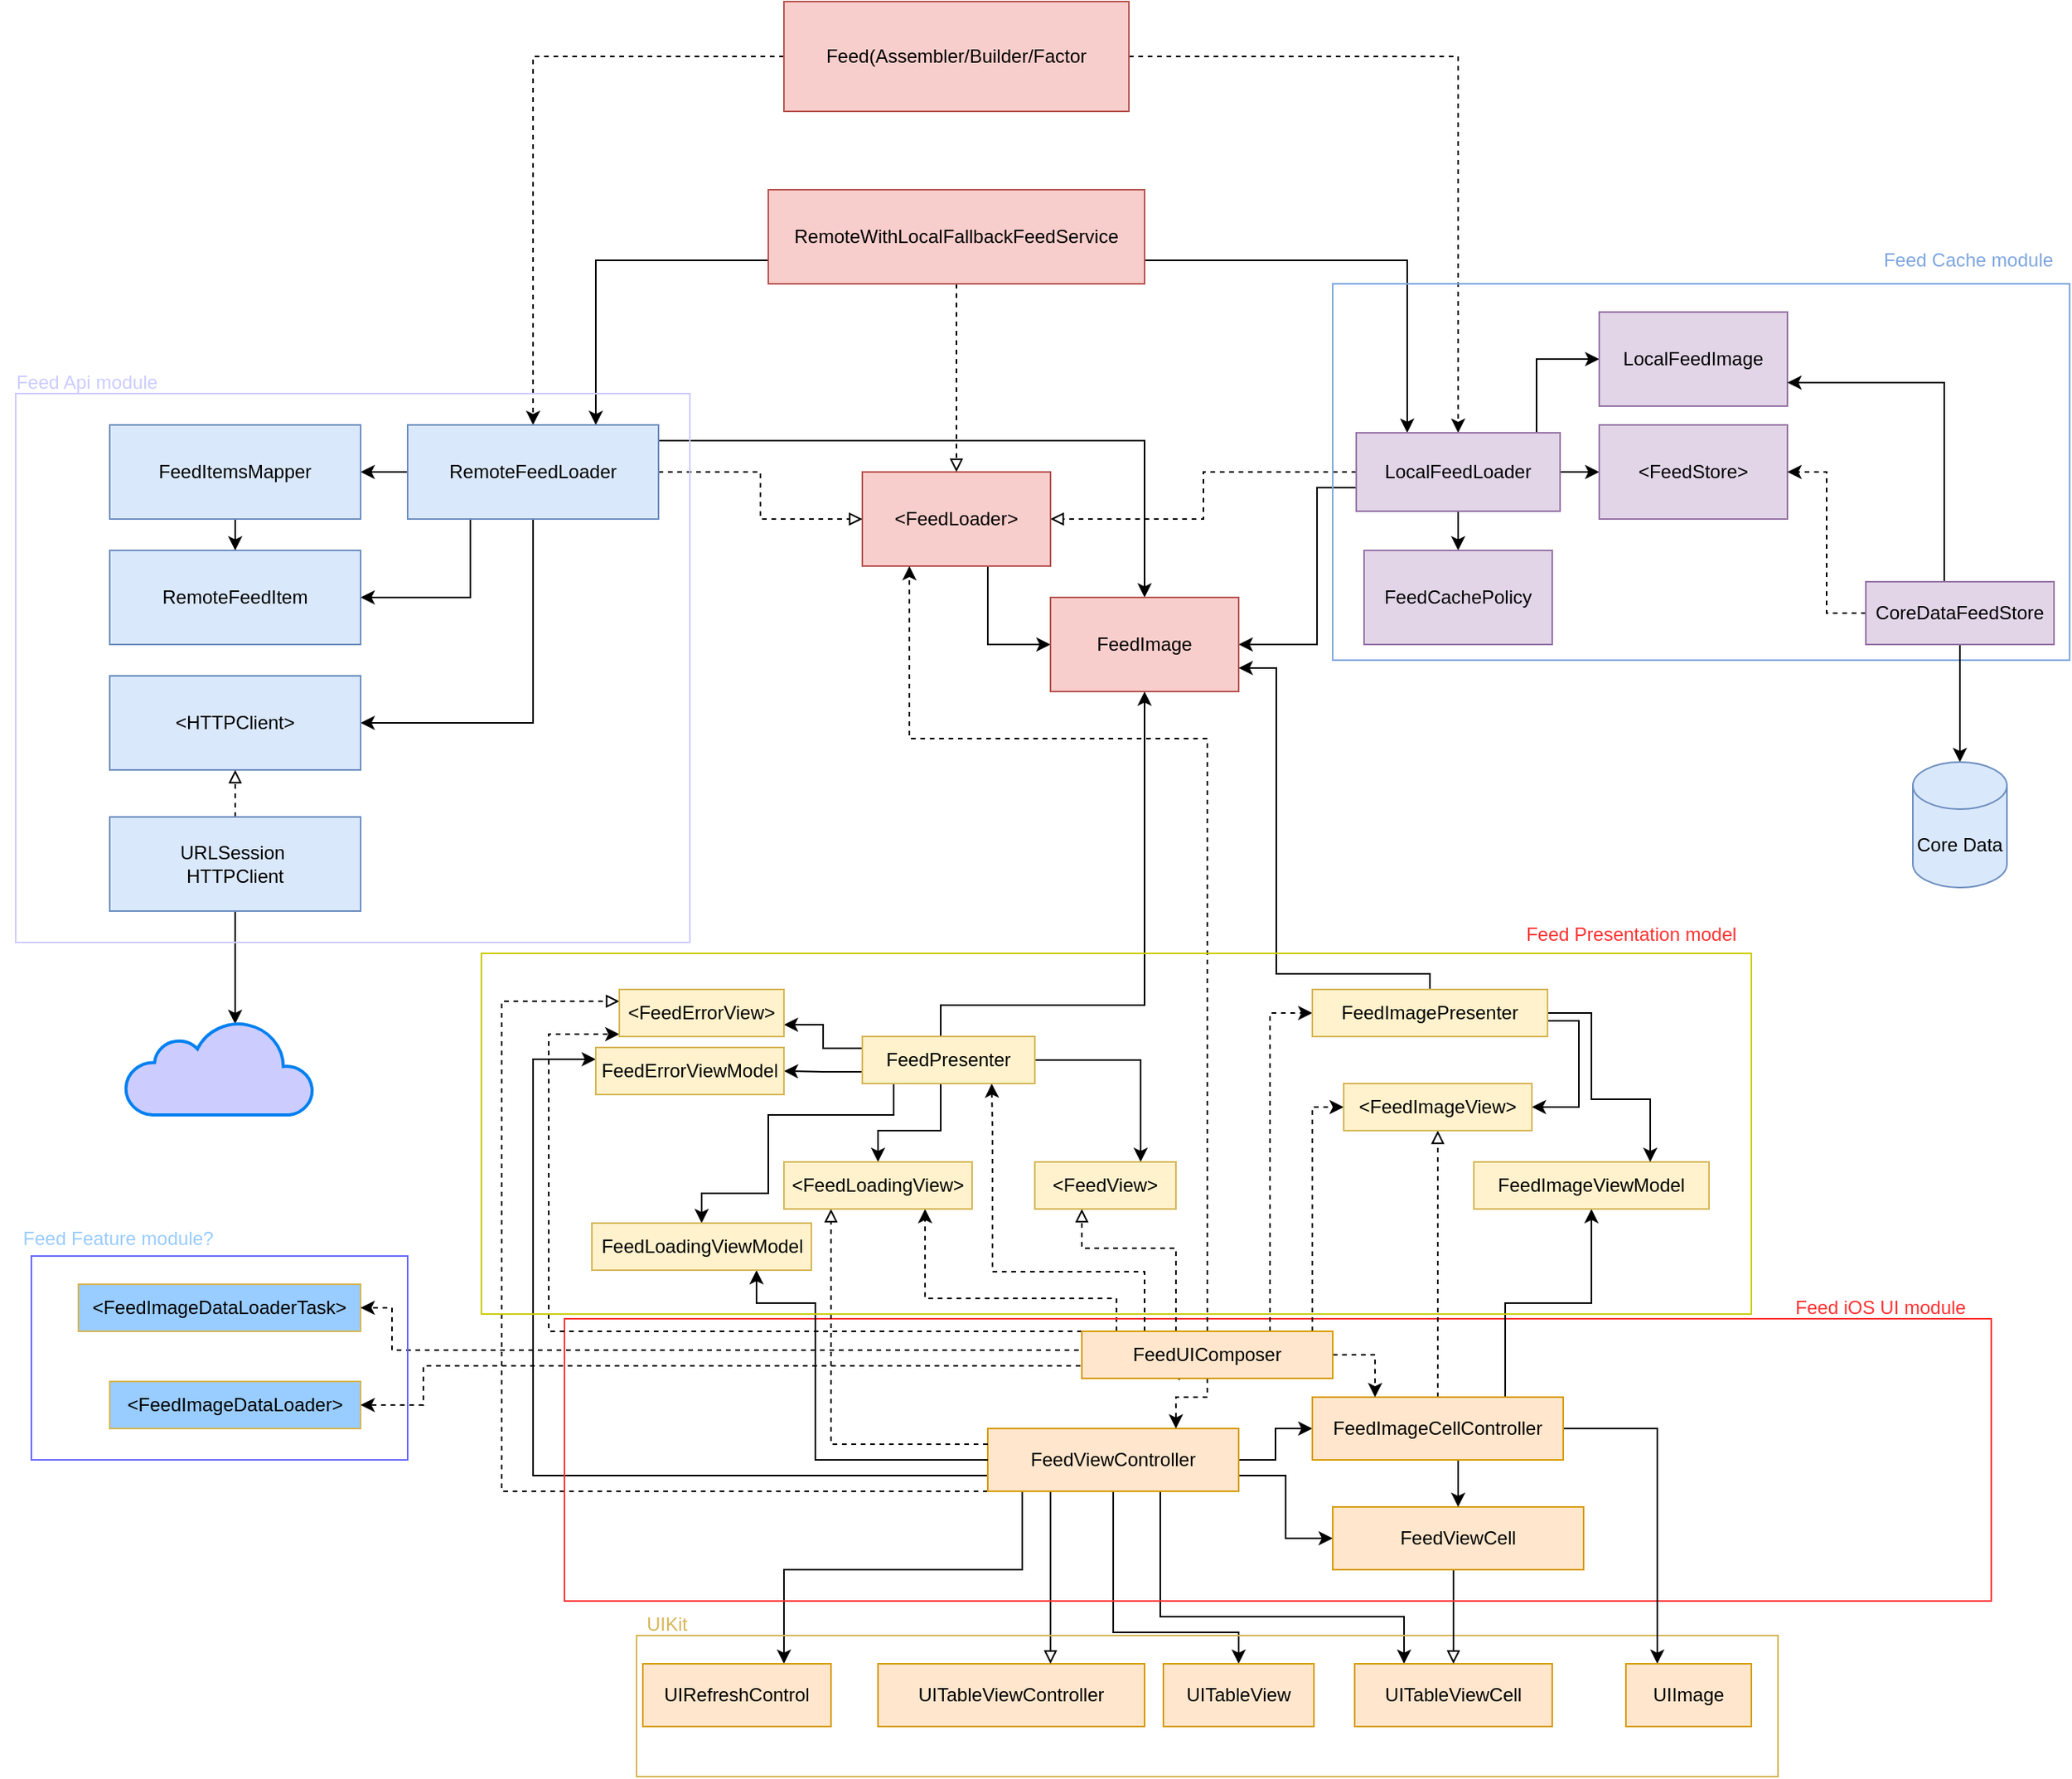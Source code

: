 <mxfile version="21.3.8" type="device">
  <diagram name="Page-1" id="5tE9PvvC92MBVU3yv-TN">
    <mxGraphModel dx="2227" dy="765" grid="1" gridSize="10" guides="1" tooltips="1" connect="1" arrows="1" fold="1" page="1" pageScale="1" pageWidth="827" pageHeight="1169" math="0" shadow="0">
      <root>
        <mxCell id="0" />
        <mxCell id="1" parent="0" />
        <mxCell id="9Ri4bayZUHAKm8TNs4ZH-6" style="edgeStyle=orthogonalEdgeStyle;rounded=0;orthogonalLoop=1;jettySize=auto;html=1;entryX=0;entryY=0.5;entryDx=0;entryDy=0;" parent="1" source="wkb4X_CLZkG0QTCTbJi_-1" target="9Ri4bayZUHAKm8TNs4ZH-5" edge="1">
          <mxGeometry relative="1" as="geometry">
            <Array as="points">
              <mxPoint x="420" y="430" />
            </Array>
          </mxGeometry>
        </mxCell>
        <mxCell id="wkb4X_CLZkG0QTCTbJi_-1" value="&amp;lt;FeedLoader&amp;gt;" style="rounded=0;whiteSpace=wrap;html=1;fillColor=#f8cecc;strokeColor=#b85450;" parent="1" vertex="1">
          <mxGeometry x="340" y="320" width="120" height="60" as="geometry" />
        </mxCell>
        <mxCell id="wkb4X_CLZkG0QTCTbJi_-16" style="edgeStyle=orthogonalEdgeStyle;rounded=0;orthogonalLoop=1;jettySize=auto;html=1;dashed=1;" parent="1" source="wkb4X_CLZkG0QTCTbJi_-2" target="wkb4X_CLZkG0QTCTbJi_-4" edge="1">
          <mxGeometry relative="1" as="geometry" />
        </mxCell>
        <mxCell id="wkb4X_CLZkG0QTCTbJi_-17" style="edgeStyle=orthogonalEdgeStyle;rounded=0;orthogonalLoop=1;jettySize=auto;html=1;dashed=1;" parent="1" source="wkb4X_CLZkG0QTCTbJi_-2" target="wkb4X_CLZkG0QTCTbJi_-5" edge="1">
          <mxGeometry relative="1" as="geometry" />
        </mxCell>
        <mxCell id="wkb4X_CLZkG0QTCTbJi_-2" value="Feed(Assembler/Builder/Factor" style="rounded=0;whiteSpace=wrap;html=1;fillColor=#f8cecc;strokeColor=#b85450;" parent="1" vertex="1">
          <mxGeometry x="290" y="20" width="220" height="70" as="geometry" />
        </mxCell>
        <mxCell id="wkb4X_CLZkG0QTCTbJi_-14" style="edgeStyle=orthogonalEdgeStyle;rounded=0;orthogonalLoop=1;jettySize=auto;html=1;entryX=0.75;entryY=0;entryDx=0;entryDy=0;exitX=0;exitY=0.75;exitDx=0;exitDy=0;" parent="1" source="wkb4X_CLZkG0QTCTbJi_-3" target="wkb4X_CLZkG0QTCTbJi_-4" edge="1">
          <mxGeometry relative="1" as="geometry">
            <Array as="points">
              <mxPoint x="170" y="185" />
            </Array>
          </mxGeometry>
        </mxCell>
        <mxCell id="wkb4X_CLZkG0QTCTbJi_-15" style="edgeStyle=orthogonalEdgeStyle;rounded=0;orthogonalLoop=1;jettySize=auto;html=1;exitX=1;exitY=0.75;exitDx=0;exitDy=0;entryX=0.25;entryY=0;entryDx=0;entryDy=0;" parent="1" source="wkb4X_CLZkG0QTCTbJi_-3" target="wkb4X_CLZkG0QTCTbJi_-5" edge="1">
          <mxGeometry relative="1" as="geometry" />
        </mxCell>
        <mxCell id="wkb4X_CLZkG0QTCTbJi_-18" style="edgeStyle=orthogonalEdgeStyle;rounded=0;orthogonalLoop=1;jettySize=auto;html=1;dashed=1;endArrow=block;endFill=0;" parent="1" source="wkb4X_CLZkG0QTCTbJi_-3" target="wkb4X_CLZkG0QTCTbJi_-1" edge="1">
          <mxGeometry relative="1" as="geometry" />
        </mxCell>
        <mxCell id="wkb4X_CLZkG0QTCTbJi_-3" value="RemoteWithLocalFallbackFeedService" style="rounded=0;whiteSpace=wrap;html=1;fillColor=#f8cecc;strokeColor=#b85450;" parent="1" vertex="1">
          <mxGeometry x="280" y="140" width="240" height="60" as="geometry" />
        </mxCell>
        <mxCell id="wkb4X_CLZkG0QTCTbJi_-12" style="edgeStyle=orthogonalEdgeStyle;rounded=0;orthogonalLoop=1;jettySize=auto;html=1;dashed=1;endArrow=block;endFill=0;" parent="1" source="wkb4X_CLZkG0QTCTbJi_-4" target="wkb4X_CLZkG0QTCTbJi_-1" edge="1">
          <mxGeometry relative="1" as="geometry" />
        </mxCell>
        <mxCell id="9Ri4bayZUHAKm8TNs4ZH-1" style="edgeStyle=orthogonalEdgeStyle;rounded=0;orthogonalLoop=1;jettySize=auto;html=1;" parent="1" source="wkb4X_CLZkG0QTCTbJi_-4" target="wkb4X_CLZkG0QTCTbJi_-20" edge="1">
          <mxGeometry relative="1" as="geometry" />
        </mxCell>
        <mxCell id="9Ri4bayZUHAKm8TNs4ZH-4" style="edgeStyle=orthogonalEdgeStyle;rounded=0;orthogonalLoop=1;jettySize=auto;html=1;entryX=1;entryY=0.5;entryDx=0;entryDy=0;exitX=0.25;exitY=1;exitDx=0;exitDy=0;" parent="1" source="wkb4X_CLZkG0QTCTbJi_-4" target="9Ri4bayZUHAKm8TNs4ZH-2" edge="1">
          <mxGeometry relative="1" as="geometry">
            <Array as="points">
              <mxPoint x="90" y="400" />
            </Array>
          </mxGeometry>
        </mxCell>
        <mxCell id="9Ri4bayZUHAKm8TNs4ZH-7" style="edgeStyle=orthogonalEdgeStyle;rounded=0;orthogonalLoop=1;jettySize=auto;html=1;" parent="1" source="wkb4X_CLZkG0QTCTbJi_-4" target="9Ri4bayZUHAKm8TNs4ZH-5" edge="1">
          <mxGeometry relative="1" as="geometry">
            <Array as="points">
              <mxPoint x="520" y="300" />
            </Array>
          </mxGeometry>
        </mxCell>
        <mxCell id="0OMT_AVmc9sH3o9Od09E-2" style="edgeStyle=orthogonalEdgeStyle;rounded=0;orthogonalLoop=1;jettySize=auto;html=1;entryX=1;entryY=0.5;entryDx=0;entryDy=0;exitX=0.5;exitY=1;exitDx=0;exitDy=0;" parent="1" source="wkb4X_CLZkG0QTCTbJi_-4" target="wkb4X_CLZkG0QTCTbJi_-19" edge="1">
          <mxGeometry relative="1" as="geometry">
            <Array as="points">
              <mxPoint x="130" y="480" />
            </Array>
          </mxGeometry>
        </mxCell>
        <mxCell id="wkb4X_CLZkG0QTCTbJi_-4" value="RemoteFeedLoader" style="rounded=0;whiteSpace=wrap;html=1;fillColor=#dae8fc;strokeColor=#6c8ebf;" parent="1" vertex="1">
          <mxGeometry x="50" y="290" width="160" height="60" as="geometry" />
        </mxCell>
        <mxCell id="wkb4X_CLZkG0QTCTbJi_-13" style="edgeStyle=orthogonalEdgeStyle;rounded=0;orthogonalLoop=1;jettySize=auto;html=1;entryX=1;entryY=0.5;entryDx=0;entryDy=0;dashed=1;endArrow=block;endFill=0;" parent="1" source="wkb4X_CLZkG0QTCTbJi_-5" target="wkb4X_CLZkG0QTCTbJi_-1" edge="1">
          <mxGeometry relative="1" as="geometry" />
        </mxCell>
        <mxCell id="mt7t5qOtKBUCOaAIjQfM-2" style="edgeStyle=orthogonalEdgeStyle;rounded=0;orthogonalLoop=1;jettySize=auto;html=1;entryX=0;entryY=0.5;entryDx=0;entryDy=0;" parent="1" source="wkb4X_CLZkG0QTCTbJi_-5" target="mt7t5qOtKBUCOaAIjQfM-1" edge="1">
          <mxGeometry relative="1" as="geometry" />
        </mxCell>
        <mxCell id="9Ri4bayZUHAKm8TNs4ZH-8" style="edgeStyle=orthogonalEdgeStyle;rounded=0;orthogonalLoop=1;jettySize=auto;html=1;entryX=1;entryY=0.5;entryDx=0;entryDy=0;" parent="1" source="wkb4X_CLZkG0QTCTbJi_-5" target="9Ri4bayZUHAKm8TNs4ZH-5" edge="1">
          <mxGeometry relative="1" as="geometry">
            <Array as="points">
              <mxPoint x="630" y="330" />
              <mxPoint x="630" y="430" />
            </Array>
          </mxGeometry>
        </mxCell>
        <mxCell id="9Ri4bayZUHAKm8TNs4ZH-10" style="edgeStyle=orthogonalEdgeStyle;rounded=0;orthogonalLoop=1;jettySize=auto;html=1;entryX=0;entryY=0.5;entryDx=0;entryDy=0;" parent="1" source="wkb4X_CLZkG0QTCTbJi_-5" target="9Ri4bayZUHAKm8TNs4ZH-9" edge="1">
          <mxGeometry relative="1" as="geometry">
            <Array as="points">
              <mxPoint x="770" y="300" />
              <mxPoint x="770" y="248" />
            </Array>
          </mxGeometry>
        </mxCell>
        <mxCell id="0OMT_AVmc9sH3o9Od09E-5" style="edgeStyle=orthogonalEdgeStyle;rounded=0;orthogonalLoop=1;jettySize=auto;html=1;" parent="1" source="wkb4X_CLZkG0QTCTbJi_-5" target="0OMT_AVmc9sH3o9Od09E-3" edge="1">
          <mxGeometry relative="1" as="geometry" />
        </mxCell>
        <mxCell id="wkb4X_CLZkG0QTCTbJi_-5" value="LocalFeedLoader" style="rounded=0;whiteSpace=wrap;html=1;fillColor=#e1d5e7;strokeColor=#9673a6;" parent="1" vertex="1">
          <mxGeometry x="655" y="295" width="130" height="50" as="geometry" />
        </mxCell>
        <mxCell id="wkb4X_CLZkG0QTCTbJi_-6" value="UITableViewController" style="rounded=0;whiteSpace=wrap;html=1;fillColor=#ffe6cc;strokeColor=#d79b00;" parent="1" vertex="1">
          <mxGeometry x="350" y="1080" width="170" height="40" as="geometry" />
        </mxCell>
        <mxCell id="9oJwUBDEAIhy3Kt25aec-3" style="edgeStyle=orthogonalEdgeStyle;rounded=0;orthogonalLoop=1;jettySize=auto;html=1;entryX=0.75;entryY=0;entryDx=0;entryDy=0;" parent="1" target="9oJwUBDEAIhy3Kt25aec-2" edge="1">
          <mxGeometry relative="1" as="geometry">
            <Array as="points">
              <mxPoint x="442" y="1020" />
              <mxPoint x="290" y="1020" />
            </Array>
            <mxPoint x="442" y="970" as="sourcePoint" />
          </mxGeometry>
        </mxCell>
        <mxCell id="2IXavjbiKSPK5n6EpmV--4" style="edgeStyle=orthogonalEdgeStyle;rounded=0;orthogonalLoop=1;jettySize=auto;html=1;" parent="1" source="wkb4X_CLZkG0QTCTbJi_-7" target="SuTR34b2t1vn6Ia5oeuN-2" edge="1">
          <mxGeometry relative="1" as="geometry" />
        </mxCell>
        <mxCell id="2IXavjbiKSPK5n6EpmV--6" style="edgeStyle=orthogonalEdgeStyle;rounded=0;orthogonalLoop=1;jettySize=auto;html=1;" parent="1" source="wkb4X_CLZkG0QTCTbJi_-7" target="8CEh4J7_kmvw50hiCcKO-1" edge="1">
          <mxGeometry relative="1" as="geometry">
            <Array as="points">
              <mxPoint x="500" y="1060" />
              <mxPoint x="580" y="1060" />
            </Array>
          </mxGeometry>
        </mxCell>
        <mxCell id="2IXavjbiKSPK5n6EpmV--7" style="edgeStyle=orthogonalEdgeStyle;rounded=0;orthogonalLoop=1;jettySize=auto;html=1;endArrow=block;endFill=0;exitX=0.25;exitY=1;exitDx=0;exitDy=0;" parent="1" source="wkb4X_CLZkG0QTCTbJi_-7" target="wkb4X_CLZkG0QTCTbJi_-6" edge="1">
          <mxGeometry relative="1" as="geometry">
            <Array as="points">
              <mxPoint x="460" y="1020" />
              <mxPoint x="460" y="1020" />
            </Array>
          </mxGeometry>
        </mxCell>
        <mxCell id="2IXavjbiKSPK5n6EpmV--9" style="edgeStyle=orthogonalEdgeStyle;rounded=0;orthogonalLoop=1;jettySize=auto;html=1;entryX=0;entryY=0.5;entryDx=0;entryDy=0;" parent="1" source="wkb4X_CLZkG0QTCTbJi_-7" target="8CEh4J7_kmvw50hiCcKO-4" edge="1">
          <mxGeometry relative="1" as="geometry">
            <Array as="points">
              <mxPoint x="610" y="960" />
              <mxPoint x="610" y="1000" />
            </Array>
          </mxGeometry>
        </mxCell>
        <mxCell id="2IXavjbiKSPK5n6EpmV--10" style="edgeStyle=orthogonalEdgeStyle;rounded=0;orthogonalLoop=1;jettySize=auto;html=1;entryX=0.25;entryY=0;entryDx=0;entryDy=0;" parent="1" source="wkb4X_CLZkG0QTCTbJi_-7" target="8CEh4J7_kmvw50hiCcKO-2" edge="1">
          <mxGeometry relative="1" as="geometry">
            <Array as="points">
              <mxPoint x="530" y="1050" />
              <mxPoint x="686" y="1050" />
            </Array>
          </mxGeometry>
        </mxCell>
        <mxCell id="2IXavjbiKSPK5n6EpmV--38" style="edgeStyle=orthogonalEdgeStyle;rounded=0;orthogonalLoop=1;jettySize=auto;html=1;entryX=0.75;entryY=1;entryDx=0;entryDy=0;exitX=0.138;exitY=0;exitDx=0;exitDy=0;dashed=1;exitPerimeter=0;" parent="1" source="SuTR34b2t1vn6Ia5oeuN-9" target="2IXavjbiKSPK5n6EpmV--25" edge="1">
          <mxGeometry relative="1" as="geometry">
            <Array as="points">
              <mxPoint x="502" y="847" />
              <mxPoint x="380" y="847" />
            </Array>
          </mxGeometry>
        </mxCell>
        <mxCell id="6uzrYhHLuXaEZSiVkzCx-7" style="edgeStyle=orthogonalEdgeStyle;rounded=0;orthogonalLoop=1;jettySize=auto;html=1;entryX=0;entryY=0.25;entryDx=0;entryDy=0;exitX=0;exitY=1;exitDx=0;exitDy=0;dashed=1;endArrow=block;endFill=0;" edge="1" parent="1" source="wkb4X_CLZkG0QTCTbJi_-7" target="6uzrYhHLuXaEZSiVkzCx-3">
          <mxGeometry relative="1" as="geometry">
            <Array as="points">
              <mxPoint x="110" y="970" />
              <mxPoint x="110" y="658" />
            </Array>
          </mxGeometry>
        </mxCell>
        <mxCell id="6uzrYhHLuXaEZSiVkzCx-8" style="edgeStyle=orthogonalEdgeStyle;rounded=0;orthogonalLoop=1;jettySize=auto;html=1;entryX=0;entryY=0.25;entryDx=0;entryDy=0;" edge="1" parent="1" source="wkb4X_CLZkG0QTCTbJi_-7" target="6uzrYhHLuXaEZSiVkzCx-2">
          <mxGeometry relative="1" as="geometry">
            <Array as="points">
              <mxPoint x="130" y="960" />
              <mxPoint x="130" y="695" />
            </Array>
          </mxGeometry>
        </mxCell>
        <mxCell id="wkb4X_CLZkG0QTCTbJi_-7" value="FeedViewController" style="rounded=0;whiteSpace=wrap;html=1;fillColor=#ffe6cc;strokeColor=#d79b00;" parent="1" vertex="1">
          <mxGeometry x="420" y="930" width="160" height="40" as="geometry" />
        </mxCell>
        <mxCell id="wkb4X_CLZkG0QTCTbJi_-19" value="&amp;lt;HTTPClient&amp;gt;" style="rounded=0;whiteSpace=wrap;html=1;fillColor=#dae8fc;strokeColor=#6c8ebf;" parent="1" vertex="1">
          <mxGeometry x="-140" y="450" width="160" height="60" as="geometry" />
        </mxCell>
        <mxCell id="9Ri4bayZUHAKm8TNs4ZH-3" style="edgeStyle=orthogonalEdgeStyle;rounded=0;orthogonalLoop=1;jettySize=auto;html=1;" parent="1" source="wkb4X_CLZkG0QTCTbJi_-20" target="9Ri4bayZUHAKm8TNs4ZH-2" edge="1">
          <mxGeometry relative="1" as="geometry" />
        </mxCell>
        <mxCell id="wkb4X_CLZkG0QTCTbJi_-20" value="FeedItemsMapper" style="rounded=0;whiteSpace=wrap;html=1;fillColor=#dae8fc;strokeColor=#6c8ebf;" parent="1" vertex="1">
          <mxGeometry x="-140" y="290" width="160" height="60" as="geometry" />
        </mxCell>
        <mxCell id="wkb4X_CLZkG0QTCTbJi_-26" value="&lt;font color=&quot;#ccccff&quot;&gt;Feed Api module&lt;/font&gt;" style="text;html=1;align=center;verticalAlign=middle;resizable=0;points=[];autosize=1;strokeColor=none;fillColor=none;" parent="1" vertex="1">
          <mxGeometry x="-210" y="248" width="110" height="30" as="geometry" />
        </mxCell>
        <mxCell id="wkb4X_CLZkG0QTCTbJi_-28" style="edgeStyle=orthogonalEdgeStyle;rounded=0;orthogonalLoop=1;jettySize=auto;html=1;exitX=0.5;exitY=0;exitDx=0;exitDy=0;entryX=0.5;entryY=1;entryDx=0;entryDy=0;endArrow=block;endFill=0;dashed=1;" parent="1" source="wkb4X_CLZkG0QTCTbJi_-27" target="wkb4X_CLZkG0QTCTbJi_-19" edge="1">
          <mxGeometry relative="1" as="geometry" />
        </mxCell>
        <mxCell id="wkb4X_CLZkG0QTCTbJi_-30" style="edgeStyle=orthogonalEdgeStyle;rounded=0;orthogonalLoop=1;jettySize=auto;html=1;entryX=0.583;entryY=0.033;entryDx=0;entryDy=0;entryPerimeter=0;" parent="1" source="wkb4X_CLZkG0QTCTbJi_-27" target="wkb4X_CLZkG0QTCTbJi_-29" edge="1">
          <mxGeometry relative="1" as="geometry" />
        </mxCell>
        <mxCell id="wkb4X_CLZkG0QTCTbJi_-27" value="URLSession&amp;nbsp;&lt;br&gt;HTTPClient" style="rounded=0;whiteSpace=wrap;html=1;fillColor=#dae8fc;strokeColor=#6c8ebf;" parent="1" vertex="1">
          <mxGeometry x="-140" y="540" width="160" height="60" as="geometry" />
        </mxCell>
        <mxCell id="wkb4X_CLZkG0QTCTbJi_-29" value="" style="html=1;verticalLabelPosition=bottom;align=center;labelBackgroundColor=#ffffff;verticalAlign=top;strokeWidth=2;strokeColor=#0080F0;shadow=0;dashed=0;shape=mxgraph.ios7.icons.cloud;fillColor=#CCCCFF;" parent="1" vertex="1">
          <mxGeometry x="-130" y="670" width="120" height="60" as="geometry" />
        </mxCell>
        <mxCell id="wkb4X_CLZkG0QTCTbJi_-25" value="" style="rounded=0;whiteSpace=wrap;html=1;fillColor=none;strokeColor=#CCCCFF;" parent="1" vertex="1">
          <mxGeometry x="-200" y="270" width="430" height="350" as="geometry" />
        </mxCell>
        <mxCell id="mt7t5qOtKBUCOaAIjQfM-1" value="&amp;lt;FeedStore&amp;gt;" style="rounded=0;whiteSpace=wrap;html=1;fillColor=#e1d5e7;strokeColor=#9673a6;" parent="1" vertex="1">
          <mxGeometry x="810" y="290" width="120" height="60" as="geometry" />
        </mxCell>
        <mxCell id="mt7t5qOtKBUCOaAIjQfM-3" value="" style="rounded=0;whiteSpace=wrap;html=1;fillColor=none;strokeColor=#7EA6E0;" parent="1" vertex="1">
          <mxGeometry x="640" y="200" width="470" height="240" as="geometry" />
        </mxCell>
        <mxCell id="mt7t5qOtKBUCOaAIjQfM-4" value="&lt;font&gt;Feed Cache module&lt;/font&gt;" style="text;html=1;align=center;verticalAlign=middle;resizable=0;points=[];autosize=1;strokeColor=none;fillColor=none;fontColor=#7EA6E0;" parent="1" vertex="1">
          <mxGeometry x="980" y="170" width="130" height="30" as="geometry" />
        </mxCell>
        <mxCell id="9Ri4bayZUHAKm8TNs4ZH-2" value="RemoteFeedItem" style="rounded=0;whiteSpace=wrap;html=1;fillColor=#dae8fc;strokeColor=#6c8ebf;" parent="1" vertex="1">
          <mxGeometry x="-140" y="370" width="160" height="60" as="geometry" />
        </mxCell>
        <mxCell id="9Ri4bayZUHAKm8TNs4ZH-5" value="FeedImage" style="rounded=0;whiteSpace=wrap;html=1;fillColor=#f8cecc;strokeColor=#b85450;" parent="1" vertex="1">
          <mxGeometry x="460" y="400" width="120" height="60" as="geometry" />
        </mxCell>
        <mxCell id="9Ri4bayZUHAKm8TNs4ZH-9" value="LocalFeedImage" style="rounded=0;whiteSpace=wrap;html=1;fillColor=#e1d5e7;strokeColor=#9673a6;" parent="1" vertex="1">
          <mxGeometry x="810" y="218" width="120" height="60" as="geometry" />
        </mxCell>
        <mxCell id="0OMT_AVmc9sH3o9Od09E-3" value="FeedCachePolicy" style="rounded=0;whiteSpace=wrap;html=1;fillColor=#e1d5e7;strokeColor=#9673a6;" parent="1" vertex="1">
          <mxGeometry x="660" y="370" width="120" height="60" as="geometry" />
        </mxCell>
        <mxCell id="xbsetehJaYri_gD3bekH-2" style="edgeStyle=orthogonalEdgeStyle;rounded=0;orthogonalLoop=1;jettySize=auto;html=1;entryX=1;entryY=0.5;entryDx=0;entryDy=0;dashed=1;" parent="1" source="xbsetehJaYri_gD3bekH-1" target="mt7t5qOtKBUCOaAIjQfM-1" edge="1">
          <mxGeometry relative="1" as="geometry" />
        </mxCell>
        <mxCell id="xbsetehJaYri_gD3bekH-3" style="edgeStyle=orthogonalEdgeStyle;rounded=0;orthogonalLoop=1;jettySize=auto;html=1;entryX=1;entryY=0.75;entryDx=0;entryDy=0;" parent="1" source="xbsetehJaYri_gD3bekH-1" target="9Ri4bayZUHAKm8TNs4ZH-9" edge="1">
          <mxGeometry relative="1" as="geometry">
            <Array as="points">
              <mxPoint x="1030" y="263" />
            </Array>
          </mxGeometry>
        </mxCell>
        <mxCell id="xbsetehJaYri_gD3bekH-5" style="edgeStyle=orthogonalEdgeStyle;rounded=0;orthogonalLoop=1;jettySize=auto;html=1;" parent="1" source="xbsetehJaYri_gD3bekH-1" target="xbsetehJaYri_gD3bekH-4" edge="1">
          <mxGeometry relative="1" as="geometry" />
        </mxCell>
        <mxCell id="xbsetehJaYri_gD3bekH-1" value="CoreDataFeedStore" style="rounded=0;whiteSpace=wrap;html=1;fillColor=#e1d5e7;strokeColor=#9673a6;" parent="1" vertex="1">
          <mxGeometry x="980" y="390" width="120" height="40" as="geometry" />
        </mxCell>
        <mxCell id="xbsetehJaYri_gD3bekH-4" value="Core Data" style="shape=cylinder3;whiteSpace=wrap;html=1;boundedLbl=1;backgroundOutline=1;size=15;fillColor=#dae8fc;strokeColor=#6c8ebf;" parent="1" vertex="1">
          <mxGeometry x="1010" y="505" width="60" height="80" as="geometry" />
        </mxCell>
        <mxCell id="9oJwUBDEAIhy3Kt25aec-2" value="UIRefreshControl" style="rounded=0;whiteSpace=wrap;html=1;fillColor=#ffe6cc;strokeColor=#d79b00;" parent="1" vertex="1">
          <mxGeometry x="200" y="1080" width="120" height="40" as="geometry" />
        </mxCell>
        <mxCell id="9oJwUBDEAIhy3Kt25aec-6" value="Feed iOS UI module" style="text;html=1;align=center;verticalAlign=middle;resizable=0;points=[];autosize=1;strokeColor=none;fillColor=none;fontColor=#FF3333;" parent="1" vertex="1">
          <mxGeometry x="924" y="838" width="130" height="30" as="geometry" />
        </mxCell>
        <mxCell id="9oJwUBDEAIhy3Kt25aec-7" value="UIKit" style="text;html=1;align=center;verticalAlign=middle;resizable=0;points=[];autosize=1;strokeColor=none;fillColor=none;fontColor=#D6B656;" parent="1" vertex="1">
          <mxGeometry x="190" y="1040" width="50" height="30" as="geometry" />
        </mxCell>
        <mxCell id="9oJwUBDEAIhy3Kt25aec-8" value="" style="rounded=0;whiteSpace=wrap;html=1;fillColor=none;strokeColor=#D6B656;" parent="1" vertex="1">
          <mxGeometry x="196" y="1062" width="728" height="90" as="geometry" />
        </mxCell>
        <mxCell id="8CEh4J7_kmvw50hiCcKO-1" value="UITableView&lt;br&gt;" style="rounded=0;whiteSpace=wrap;html=1;fillColor=#ffe6cc;strokeColor=#d79b00;" parent="1" vertex="1">
          <mxGeometry x="532" y="1080" width="96" height="40" as="geometry" />
        </mxCell>
        <mxCell id="8CEh4J7_kmvw50hiCcKO-2" value="UITableViewCell&lt;br&gt;" style="rounded=0;whiteSpace=wrap;html=1;fillColor=#ffe6cc;strokeColor=#d79b00;" parent="1" vertex="1">
          <mxGeometry x="654" y="1080" width="126" height="40" as="geometry" />
        </mxCell>
        <mxCell id="8CEh4J7_kmvw50hiCcKO-11" style="edgeStyle=orthogonalEdgeStyle;rounded=0;orthogonalLoop=1;jettySize=auto;html=1;endArrow=block;endFill=0;entryX=0.5;entryY=0;entryDx=0;entryDy=0;" parent="1" target="8CEh4J7_kmvw50hiCcKO-2" edge="1">
          <mxGeometry relative="1" as="geometry">
            <Array as="points">
              <mxPoint x="717" y="1020" />
            </Array>
            <mxPoint x="717" y="1020" as="sourcePoint" />
          </mxGeometry>
        </mxCell>
        <mxCell id="8CEh4J7_kmvw50hiCcKO-4" value="FeedViewCell&lt;br&gt;" style="rounded=0;whiteSpace=wrap;html=1;fillColor=#ffe6cc;strokeColor=#d79b00;" parent="1" vertex="1">
          <mxGeometry x="640" y="980" width="160" height="40" as="geometry" />
        </mxCell>
        <mxCell id="8CEh4J7_kmvw50hiCcKO-7" value="&amp;lt;FeedImageDataLoader&amp;gt;" style="rounded=0;whiteSpace=wrap;html=1;fillColor=#99CCFF;strokeColor=#d6b656;" parent="1" vertex="1">
          <mxGeometry x="-140" y="900" width="160" height="30" as="geometry" />
        </mxCell>
        <mxCell id="8CEh4J7_kmvw50hiCcKO-8" value="&amp;lt;FeedImageDataLoaderTask&amp;gt;" style="rounded=0;whiteSpace=wrap;html=1;fillColor=#99CCFF;strokeColor=#d6b656;" parent="1" vertex="1">
          <mxGeometry x="-160" y="838" width="180" height="30" as="geometry" />
        </mxCell>
        <mxCell id="8CEh4J7_kmvw50hiCcKO-12" value="" style="rounded=0;whiteSpace=wrap;html=1;fillColor=none;strokeColor=#FF3333;" parent="1" vertex="1">
          <mxGeometry x="150" y="860" width="910" height="180" as="geometry" />
        </mxCell>
        <mxCell id="yPhr5imBNQAIKUohlBRB-2" style="edgeStyle=orthogonalEdgeStyle;rounded=0;orthogonalLoop=1;jettySize=auto;html=1;entryX=0.25;entryY=0;entryDx=0;entryDy=0;" parent="1" source="SuTR34b2t1vn6Ia5oeuN-2" target="yPhr5imBNQAIKUohlBRB-1" edge="1">
          <mxGeometry relative="1" as="geometry" />
        </mxCell>
        <mxCell id="2IXavjbiKSPK5n6EpmV--3" style="edgeStyle=orthogonalEdgeStyle;rounded=0;orthogonalLoop=1;jettySize=auto;html=1;entryX=0.5;entryY=0;entryDx=0;entryDy=0;" parent="1" source="SuTR34b2t1vn6Ia5oeuN-2" target="8CEh4J7_kmvw50hiCcKO-4" edge="1">
          <mxGeometry relative="1" as="geometry">
            <Array as="points">
              <mxPoint x="720" y="960" />
              <mxPoint x="720" y="960" />
            </Array>
          </mxGeometry>
        </mxCell>
        <mxCell id="2IXavjbiKSPK5n6EpmV--17" style="edgeStyle=orthogonalEdgeStyle;rounded=0;orthogonalLoop=1;jettySize=auto;html=1;entryX=0.5;entryY=1;entryDx=0;entryDy=0;dashed=1;endArrow=block;endFill=0;" parent="1" source="SuTR34b2t1vn6Ia5oeuN-2" target="2IXavjbiKSPK5n6EpmV--13" edge="1">
          <mxGeometry relative="1" as="geometry" />
        </mxCell>
        <mxCell id="2IXavjbiKSPK5n6EpmV--18" style="edgeStyle=orthogonalEdgeStyle;rounded=0;orthogonalLoop=1;jettySize=auto;html=1;" parent="1" source="SuTR34b2t1vn6Ia5oeuN-2" target="YCQI0EegwTWnJTySmXUa-3" edge="1">
          <mxGeometry relative="1" as="geometry">
            <Array as="points">
              <mxPoint x="750" y="850" />
              <mxPoint x="805" y="850" />
            </Array>
          </mxGeometry>
        </mxCell>
        <mxCell id="SuTR34b2t1vn6Ia5oeuN-2" value="FeedImageCellController" style="rounded=0;whiteSpace=wrap;html=1;fillColor=#ffe6cc;strokeColor=#d79b00;" parent="1" vertex="1">
          <mxGeometry x="627" y="910" width="160" height="40" as="geometry" />
        </mxCell>
        <mxCell id="2IXavjbiKSPK5n6EpmV--32" style="edgeStyle=orthogonalEdgeStyle;rounded=0;orthogonalLoop=1;jettySize=auto;html=1;dashed=1;endArrow=block;endFill=0;exitX=0;exitY=0.25;exitDx=0;exitDy=0;" parent="1" source="wkb4X_CLZkG0QTCTbJi_-7" target="2IXavjbiKSPK5n6EpmV--25" edge="1">
          <mxGeometry relative="1" as="geometry">
            <Array as="points">
              <mxPoint x="320" y="940" />
            </Array>
            <mxPoint x="250" y="935" as="sourcePoint" />
          </mxGeometry>
        </mxCell>
        <mxCell id="2IXavjbiKSPK5n6EpmV--33" style="edgeStyle=orthogonalEdgeStyle;rounded=0;orthogonalLoop=1;jettySize=auto;html=1;entryX=0.75;entryY=1;entryDx=0;entryDy=0;exitX=0;exitY=0.5;exitDx=0;exitDy=0;" parent="1" source="wkb4X_CLZkG0QTCTbJi_-7" target="2IXavjbiKSPK5n6EpmV--24" edge="1">
          <mxGeometry relative="1" as="geometry">
            <Array as="points">
              <mxPoint x="310" y="950" />
              <mxPoint x="310" y="850" />
              <mxPoint x="273" y="850" />
            </Array>
            <mxPoint x="310" y="950" as="sourcePoint" />
          </mxGeometry>
        </mxCell>
        <mxCell id="YCQI0EegwTWnJTySmXUa-12" style="edgeStyle=orthogonalEdgeStyle;rounded=0;orthogonalLoop=1;jettySize=auto;html=1;entryX=0.25;entryY=1;entryDx=0;entryDy=0;dashed=1;exitX=0.5;exitY=0;exitDx=0;exitDy=0;" parent="1" source="SuTR34b2t1vn6Ia5oeuN-9" target="wkb4X_CLZkG0QTCTbJi_-1" edge="1">
          <mxGeometry relative="1" as="geometry">
            <Array as="points">
              <mxPoint x="560" y="490" />
              <mxPoint x="370" y="490" />
            </Array>
          </mxGeometry>
        </mxCell>
        <mxCell id="YCQI0EegwTWnJTySmXUa-13" style="edgeStyle=orthogonalEdgeStyle;rounded=0;orthogonalLoop=1;jettySize=auto;html=1;dashed=1;exitX=1;exitY=0.5;exitDx=0;exitDy=0;entryX=0.25;entryY=0;entryDx=0;entryDy=0;" parent="1" source="SuTR34b2t1vn6Ia5oeuN-9" target="SuTR34b2t1vn6Ia5oeuN-2" edge="1">
          <mxGeometry relative="1" as="geometry">
            <Array as="points">
              <mxPoint x="667" y="883" />
            </Array>
          </mxGeometry>
        </mxCell>
        <mxCell id="2IXavjbiKSPK5n6EpmV--1" style="edgeStyle=orthogonalEdgeStyle;rounded=0;orthogonalLoop=1;jettySize=auto;html=1;entryX=1;entryY=0.5;entryDx=0;entryDy=0;exitX=0.25;exitY=1;exitDx=0;exitDy=0;dashed=1;" parent="1" source="SuTR34b2t1vn6Ia5oeuN-9" target="8CEh4J7_kmvw50hiCcKO-8" edge="1">
          <mxGeometry relative="1" as="geometry">
            <Array as="points">
              <mxPoint x="520" y="880" />
              <mxPoint x="40" y="880" />
              <mxPoint x="40" y="853" />
            </Array>
          </mxGeometry>
        </mxCell>
        <mxCell id="2IXavjbiKSPK5n6EpmV--2" style="edgeStyle=orthogonalEdgeStyle;rounded=0;orthogonalLoop=1;jettySize=auto;html=1;entryX=1;entryY=0.5;entryDx=0;entryDy=0;exitX=0.388;exitY=1.033;exitDx=0;exitDy=0;dashed=1;exitPerimeter=0;" parent="1" source="SuTR34b2t1vn6Ia5oeuN-9" target="8CEh4J7_kmvw50hiCcKO-7" edge="1">
          <mxGeometry relative="1" as="geometry">
            <Array as="points">
              <mxPoint x="542" y="890" />
              <mxPoint x="60" y="890" />
              <mxPoint x="60" y="915" />
            </Array>
          </mxGeometry>
        </mxCell>
        <mxCell id="2IXavjbiKSPK5n6EpmV--8" style="edgeStyle=orthogonalEdgeStyle;rounded=0;orthogonalLoop=1;jettySize=auto;html=1;dashed=1;entryX=0.75;entryY=0;entryDx=0;entryDy=0;" parent="1" source="SuTR34b2t1vn6Ia5oeuN-9" target="wkb4X_CLZkG0QTCTbJi_-7" edge="1">
          <mxGeometry relative="1" as="geometry">
            <Array as="points">
              <mxPoint x="560" y="910" />
              <mxPoint x="540" y="910" />
            </Array>
          </mxGeometry>
        </mxCell>
        <mxCell id="2IXavjbiKSPK5n6EpmV--20" style="edgeStyle=orthogonalEdgeStyle;rounded=0;orthogonalLoop=1;jettySize=auto;html=1;entryX=0;entryY=0.5;entryDx=0;entryDy=0;dashed=1;" parent="1" source="SuTR34b2t1vn6Ia5oeuN-9" target="2IXavjbiKSPK5n6EpmV--13" edge="1">
          <mxGeometry relative="1" as="geometry">
            <Array as="points">
              <mxPoint x="627" y="725" />
            </Array>
          </mxGeometry>
        </mxCell>
        <mxCell id="2IXavjbiKSPK5n6EpmV--21" style="edgeStyle=orthogonalEdgeStyle;rounded=0;orthogonalLoop=1;jettySize=auto;html=1;entryX=0;entryY=0.5;entryDx=0;entryDy=0;exitX=0.75;exitY=0;exitDx=0;exitDy=0;dashed=1;" parent="1" source="SuTR34b2t1vn6Ia5oeuN-9" target="2IXavjbiKSPK5n6EpmV--12" edge="1">
          <mxGeometry relative="1" as="geometry" />
        </mxCell>
        <mxCell id="2IXavjbiKSPK5n6EpmV--28" style="edgeStyle=orthogonalEdgeStyle;rounded=0;orthogonalLoop=1;jettySize=auto;html=1;dashed=1;endArrow=block;endFill=0;" parent="1" source="SuTR34b2t1vn6Ia5oeuN-9" target="2IXavjbiKSPK5n6EpmV--26" edge="1">
          <mxGeometry relative="1" as="geometry">
            <Array as="points">
              <mxPoint x="540" y="815" />
              <mxPoint x="480" y="815" />
            </Array>
          </mxGeometry>
        </mxCell>
        <mxCell id="2IXavjbiKSPK5n6EpmV--41" style="edgeStyle=orthogonalEdgeStyle;rounded=0;orthogonalLoop=1;jettySize=auto;html=1;entryX=0.75;entryY=1;entryDx=0;entryDy=0;exitX=0.25;exitY=0;exitDx=0;exitDy=0;dashed=1;" parent="1" source="SuTR34b2t1vn6Ia5oeuN-9" target="YCQI0EegwTWnJTySmXUa-2" edge="1">
          <mxGeometry relative="1" as="geometry">
            <Array as="points">
              <mxPoint x="520" y="830" />
              <mxPoint x="423" y="830" />
              <mxPoint x="423" y="740" />
            </Array>
          </mxGeometry>
        </mxCell>
        <mxCell id="6uzrYhHLuXaEZSiVkzCx-9" style="edgeStyle=orthogonalEdgeStyle;rounded=0;orthogonalLoop=1;jettySize=auto;html=1;entryX=0;entryY=0.75;entryDx=0;entryDy=0;exitX=0;exitY=0;exitDx=0;exitDy=0;dashed=1;" edge="1" parent="1">
          <mxGeometry relative="1" as="geometry">
            <mxPoint x="480" y="874" as="sourcePoint" />
            <mxPoint x="185" y="678.5" as="targetPoint" />
            <Array as="points">
              <mxPoint x="480" y="868" />
              <mxPoint x="140" y="868" />
              <mxPoint x="140" y="679" />
            </Array>
          </mxGeometry>
        </mxCell>
        <mxCell id="SuTR34b2t1vn6Ia5oeuN-9" value="FeedUIComposer" style="rounded=0;whiteSpace=wrap;html=1;fillColor=#ffe6cc;strokeColor=#d79b00;" parent="1" vertex="1">
          <mxGeometry x="480" y="868" width="160" height="30" as="geometry" />
        </mxCell>
        <mxCell id="2IXavjbiKSPK5n6EpmV--29" style="edgeStyle=orthogonalEdgeStyle;rounded=0;orthogonalLoop=1;jettySize=auto;html=1;entryX=0.75;entryY=0;entryDx=0;entryDy=0;" parent="1" source="YCQI0EegwTWnJTySmXUa-2" target="2IXavjbiKSPK5n6EpmV--26" edge="1">
          <mxGeometry relative="1" as="geometry">
            <Array as="points">
              <mxPoint x="518" y="695" />
            </Array>
          </mxGeometry>
        </mxCell>
        <mxCell id="2IXavjbiKSPK5n6EpmV--30" style="edgeStyle=orthogonalEdgeStyle;rounded=0;orthogonalLoop=1;jettySize=auto;html=1;entryX=0.5;entryY=0;entryDx=0;entryDy=0;" parent="1" source="YCQI0EegwTWnJTySmXUa-2" target="2IXavjbiKSPK5n6EpmV--24" edge="1">
          <mxGeometry relative="1" as="geometry">
            <Array as="points">
              <mxPoint x="360" y="730" />
              <mxPoint x="280" y="730" />
              <mxPoint x="280" y="780" />
              <mxPoint x="238" y="780" />
            </Array>
          </mxGeometry>
        </mxCell>
        <mxCell id="2IXavjbiKSPK5n6EpmV--31" style="edgeStyle=orthogonalEdgeStyle;rounded=0;orthogonalLoop=1;jettySize=auto;html=1;entryX=0.5;entryY=0;entryDx=0;entryDy=0;" parent="1" source="YCQI0EegwTWnJTySmXUa-2" target="2IXavjbiKSPK5n6EpmV--25" edge="1">
          <mxGeometry relative="1" as="geometry">
            <Array as="points">
              <mxPoint x="390" y="740" />
              <mxPoint x="350" y="740" />
            </Array>
          </mxGeometry>
        </mxCell>
        <mxCell id="2IXavjbiKSPK5n6EpmV--34" style="edgeStyle=orthogonalEdgeStyle;rounded=0;orthogonalLoop=1;jettySize=auto;html=1;" parent="1" source="YCQI0EegwTWnJTySmXUa-2" target="9Ri4bayZUHAKm8TNs4ZH-5" edge="1">
          <mxGeometry relative="1" as="geometry">
            <Array as="points">
              <mxPoint x="390" y="660" />
              <mxPoint x="520" y="660" />
            </Array>
          </mxGeometry>
        </mxCell>
        <mxCell id="6uzrYhHLuXaEZSiVkzCx-4" style="edgeStyle=orthogonalEdgeStyle;rounded=0;orthogonalLoop=1;jettySize=auto;html=1;exitX=0;exitY=0.75;exitDx=0;exitDy=0;" edge="1" parent="1" source="YCQI0EegwTWnJTySmXUa-2" target="6uzrYhHLuXaEZSiVkzCx-2">
          <mxGeometry relative="1" as="geometry" />
        </mxCell>
        <mxCell id="6uzrYhHLuXaEZSiVkzCx-5" style="edgeStyle=orthogonalEdgeStyle;rounded=0;orthogonalLoop=1;jettySize=auto;html=1;entryX=1;entryY=0.75;entryDx=0;entryDy=0;exitX=0;exitY=0.25;exitDx=0;exitDy=0;" edge="1" parent="1" source="YCQI0EegwTWnJTySmXUa-2" target="6uzrYhHLuXaEZSiVkzCx-3">
          <mxGeometry relative="1" as="geometry" />
        </mxCell>
        <mxCell id="YCQI0EegwTWnJTySmXUa-2" value="FeedPresenter" style="rounded=0;whiteSpace=wrap;html=1;fillColor=#fff2cc;strokeColor=#d6b656;" parent="1" vertex="1">
          <mxGeometry x="340" y="680" width="110" height="30" as="geometry" />
        </mxCell>
        <mxCell id="YCQI0EegwTWnJTySmXUa-3" value="FeedImageViewModel" style="rounded=0;whiteSpace=wrap;html=1;fillColor=#fff2cc;strokeColor=#d6b656;" parent="1" vertex="1">
          <mxGeometry x="730" y="760" width="150" height="30" as="geometry" />
        </mxCell>
        <mxCell id="YCQI0EegwTWnJTySmXUa-10" style="edgeStyle=orthogonalEdgeStyle;rounded=0;orthogonalLoop=1;jettySize=auto;html=1;exitX=0.5;exitY=1;exitDx=0;exitDy=0;" parent="1" edge="1">
          <mxGeometry relative="1" as="geometry">
            <mxPoint x="250" y="965" as="sourcePoint" />
            <mxPoint x="250" y="965" as="targetPoint" />
          </mxGeometry>
        </mxCell>
        <mxCell id="YCQI0EegwTWnJTySmXUa-19" value="Feed Presentation model" style="text;html=1;align=center;verticalAlign=middle;resizable=0;points=[];autosize=1;strokeColor=none;fillColor=none;fontColor=#FF3333;" parent="1" vertex="1">
          <mxGeometry x="750" y="600" width="160" height="30" as="geometry" />
        </mxCell>
        <mxCell id="yPhr5imBNQAIKUohlBRB-1" value="UIImage" style="rounded=0;whiteSpace=wrap;html=1;fillColor=#ffe6cc;strokeColor=#d79b00;" parent="1" vertex="1">
          <mxGeometry x="827" y="1080" width="80" height="40" as="geometry" />
        </mxCell>
        <mxCell id="2IXavjbiKSPK5n6EpmV--15" style="edgeStyle=orthogonalEdgeStyle;rounded=0;orthogonalLoop=1;jettySize=auto;html=1;entryX=1;entryY=0.5;entryDx=0;entryDy=0;" parent="1" source="2IXavjbiKSPK5n6EpmV--12" target="2IXavjbiKSPK5n6EpmV--13" edge="1">
          <mxGeometry relative="1" as="geometry">
            <mxPoint x="780" y="670" as="sourcePoint" />
            <Array as="points">
              <mxPoint x="797" y="670" />
              <mxPoint x="797" y="725" />
            </Array>
          </mxGeometry>
        </mxCell>
        <mxCell id="2IXavjbiKSPK5n6EpmV--16" style="edgeStyle=orthogonalEdgeStyle;rounded=0;orthogonalLoop=1;jettySize=auto;html=1;entryX=0.75;entryY=0;entryDx=0;entryDy=0;" parent="1" source="2IXavjbiKSPK5n6EpmV--12" target="YCQI0EegwTWnJTySmXUa-3" edge="1">
          <mxGeometry relative="1" as="geometry">
            <Array as="points">
              <mxPoint x="805" y="665" />
              <mxPoint x="805" y="720" />
              <mxPoint x="843" y="720" />
            </Array>
          </mxGeometry>
        </mxCell>
        <mxCell id="2IXavjbiKSPK5n6EpmV--22" style="edgeStyle=orthogonalEdgeStyle;rounded=0;orthogonalLoop=1;jettySize=auto;html=1;entryX=1;entryY=0.75;entryDx=0;entryDy=0;" parent="1" source="2IXavjbiKSPK5n6EpmV--12" target="9Ri4bayZUHAKm8TNs4ZH-5" edge="1">
          <mxGeometry relative="1" as="geometry">
            <Array as="points">
              <mxPoint x="702" y="640" />
              <mxPoint x="604" y="640" />
              <mxPoint x="604" y="445" />
            </Array>
          </mxGeometry>
        </mxCell>
        <mxCell id="2IXavjbiKSPK5n6EpmV--12" value="FeedImagePresenter" style="rounded=0;whiteSpace=wrap;html=1;fillColor=#fff2cc;strokeColor=#d6b656;" parent="1" vertex="1">
          <mxGeometry x="627" y="650" width="150" height="30" as="geometry" />
        </mxCell>
        <mxCell id="2IXavjbiKSPK5n6EpmV--13" value="&amp;lt;FeedImageView&amp;gt;" style="rounded=0;whiteSpace=wrap;html=1;fillColor=#fff2cc;strokeColor=#d6b656;" parent="1" vertex="1">
          <mxGeometry x="647" y="710" width="120" height="30" as="geometry" />
        </mxCell>
        <mxCell id="2IXavjbiKSPK5n6EpmV--24" value="FeedLoadingViewModel" style="rounded=0;whiteSpace=wrap;html=1;fillColor=#fff2cc;strokeColor=#d6b656;" parent="1" vertex="1">
          <mxGeometry x="167.5" y="799" width="140" height="30" as="geometry" />
        </mxCell>
        <mxCell id="2IXavjbiKSPK5n6EpmV--25" value="&amp;lt;FeedLoadingView&amp;gt;" style="rounded=0;whiteSpace=wrap;html=1;fillColor=#fff2cc;strokeColor=#d6b656;" parent="1" vertex="1">
          <mxGeometry x="290" y="760" width="120" height="30" as="geometry" />
        </mxCell>
        <mxCell id="2IXavjbiKSPK5n6EpmV--26" value="&amp;lt;FeedView&amp;gt;" style="rounded=0;whiteSpace=wrap;html=1;fillColor=#fff2cc;strokeColor=#d6b656;" parent="1" vertex="1">
          <mxGeometry x="450" y="760" width="90" height="30" as="geometry" />
        </mxCell>
        <mxCell id="2IXavjbiKSPK5n6EpmV--42" value="" style="rounded=0;whiteSpace=wrap;html=1;fillColor=none;strokeColor=#6666FF;" parent="1" vertex="1">
          <mxGeometry x="-190" y="820" width="240" height="130" as="geometry" />
        </mxCell>
        <mxCell id="2IXavjbiKSPK5n6EpmV--43" value="&lt;font color=&quot;#99ccff&quot;&gt;Feed Feature module?&lt;/font&gt;" style="text;html=1;align=center;verticalAlign=middle;resizable=0;points=[];autosize=1;strokeColor=none;fillColor=none;fontColor=#FF3333;" parent="1" vertex="1">
          <mxGeometry x="-205" y="794" width="140" height="30" as="geometry" />
        </mxCell>
        <mxCell id="6uzrYhHLuXaEZSiVkzCx-2" value="FeedErrorViewModel" style="rounded=0;whiteSpace=wrap;html=1;fillColor=#fff2cc;strokeColor=#d6b656;" vertex="1" parent="1">
          <mxGeometry x="170" y="687" width="120" height="30" as="geometry" />
        </mxCell>
        <mxCell id="6uzrYhHLuXaEZSiVkzCx-3" value="&amp;lt;FeedErrorView&amp;gt;" style="rounded=0;whiteSpace=wrap;html=1;fillColor=#fff2cc;strokeColor=#d6b656;" vertex="1" parent="1">
          <mxGeometry x="185" y="650" width="105" height="30" as="geometry" />
        </mxCell>
        <mxCell id="YCQI0EegwTWnJTySmXUa-18" value="" style="rounded=0;whiteSpace=wrap;html=1;fillColor=none;strokeColor=#CCCC00;" parent="1" vertex="1">
          <mxGeometry x="97" y="627" width="810" height="230" as="geometry" />
        </mxCell>
      </root>
    </mxGraphModel>
  </diagram>
</mxfile>
